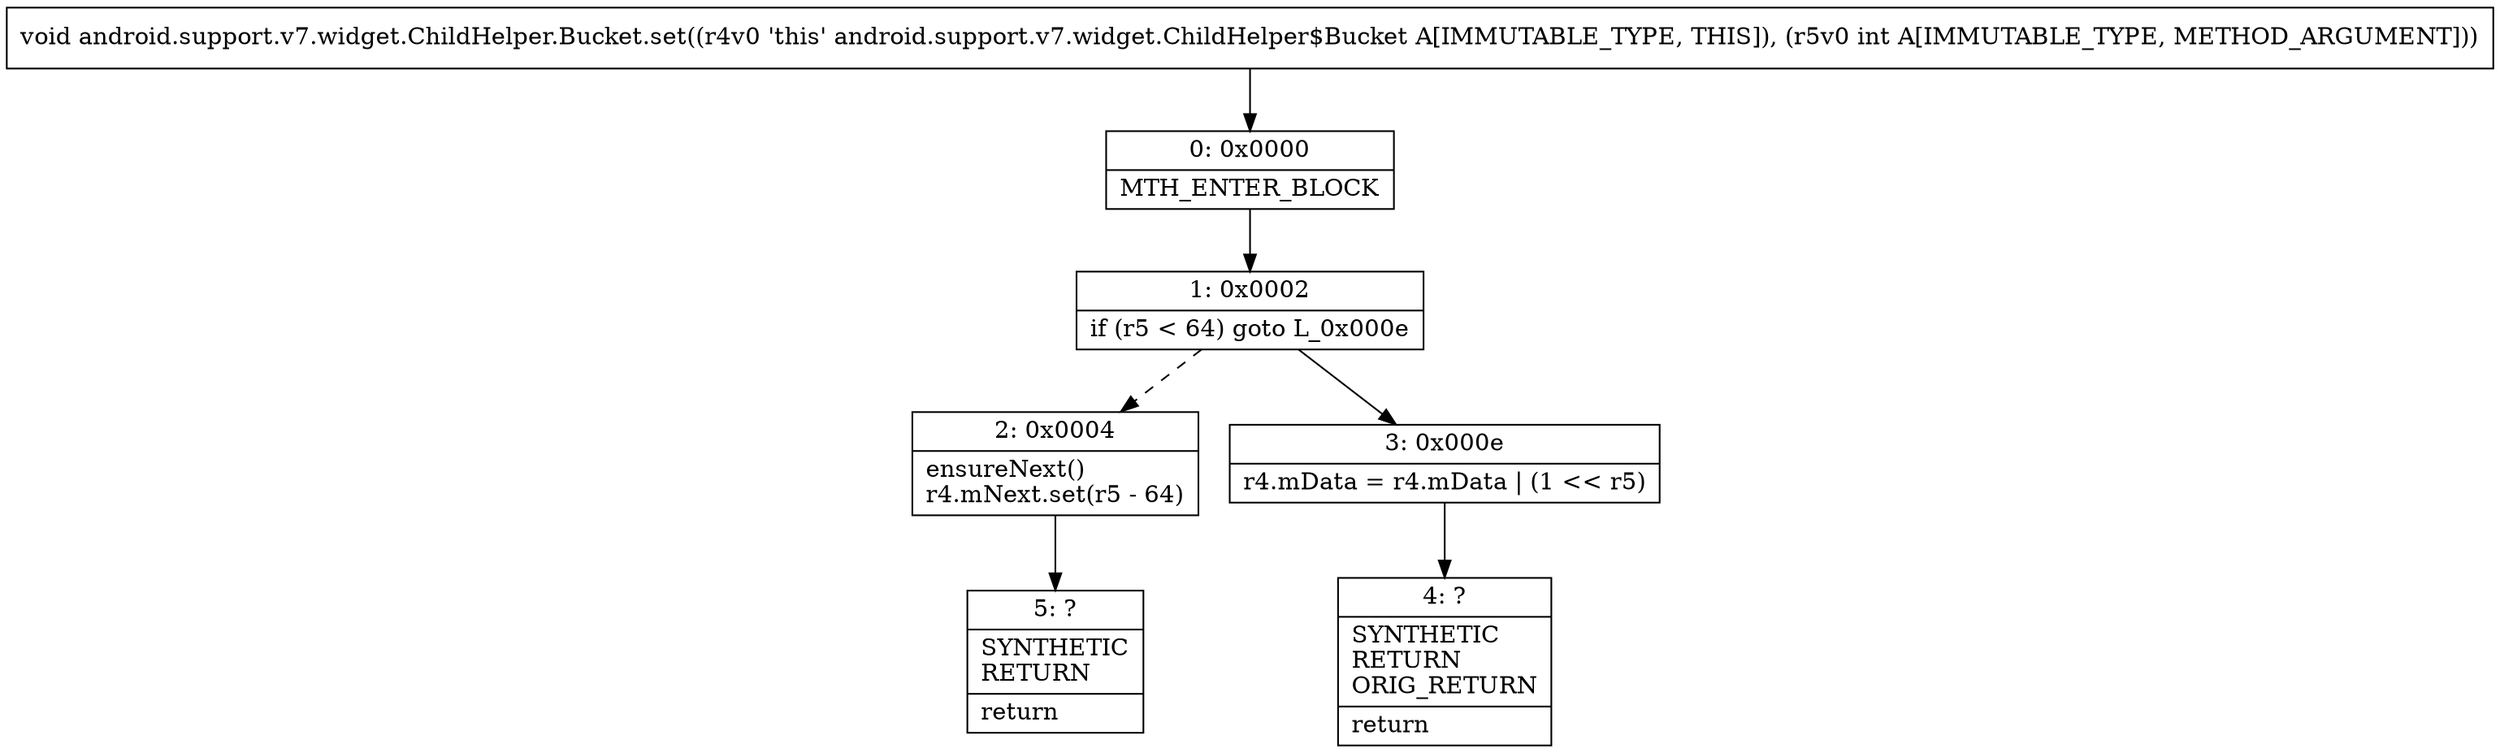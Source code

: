 digraph "CFG forandroid.support.v7.widget.ChildHelper.Bucket.set(I)V" {
Node_0 [shape=record,label="{0\:\ 0x0000|MTH_ENTER_BLOCK\l}"];
Node_1 [shape=record,label="{1\:\ 0x0002|if (r5 \< 64) goto L_0x000e\l}"];
Node_2 [shape=record,label="{2\:\ 0x0004|ensureNext()\lr4.mNext.set(r5 \- 64)\l}"];
Node_3 [shape=record,label="{3\:\ 0x000e|r4.mData = r4.mData \| (1 \<\< r5)\l}"];
Node_4 [shape=record,label="{4\:\ ?|SYNTHETIC\lRETURN\lORIG_RETURN\l|return\l}"];
Node_5 [shape=record,label="{5\:\ ?|SYNTHETIC\lRETURN\l|return\l}"];
MethodNode[shape=record,label="{void android.support.v7.widget.ChildHelper.Bucket.set((r4v0 'this' android.support.v7.widget.ChildHelper$Bucket A[IMMUTABLE_TYPE, THIS]), (r5v0 int A[IMMUTABLE_TYPE, METHOD_ARGUMENT])) }"];
MethodNode -> Node_0;
Node_0 -> Node_1;
Node_1 -> Node_2[style=dashed];
Node_1 -> Node_3;
Node_2 -> Node_5;
Node_3 -> Node_4;
}


